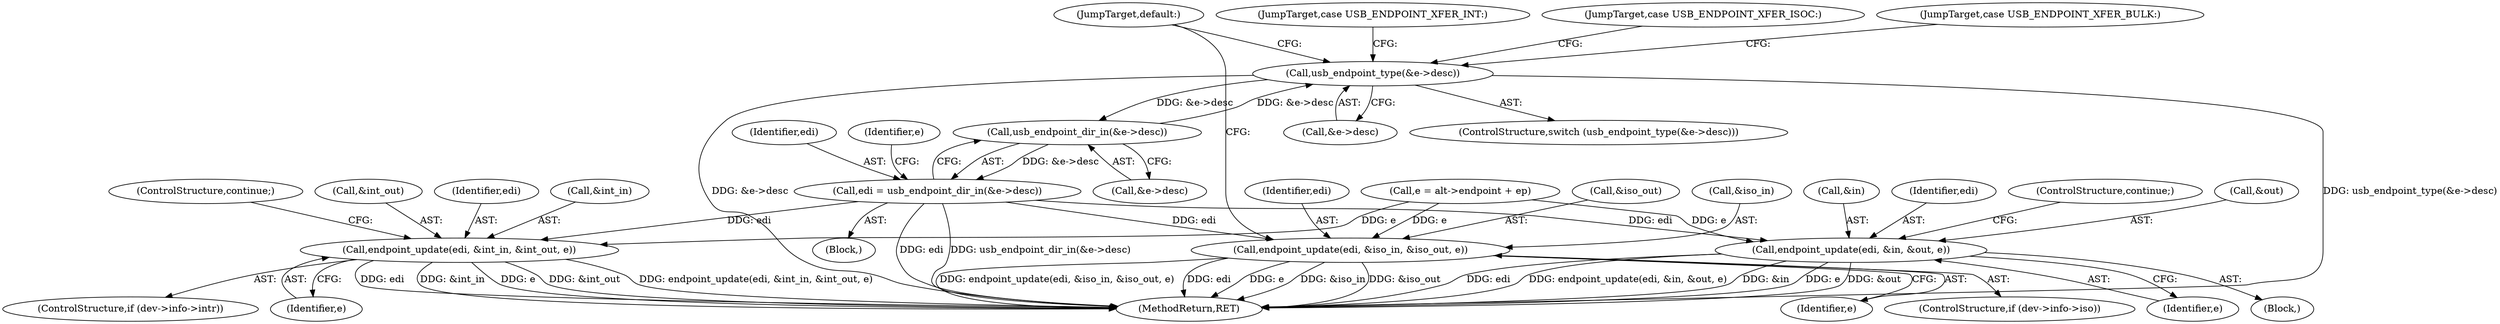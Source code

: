 digraph "0_linux_7c80f9e4a588f1925b07134bb2e3689335f6c6d8@pointer" {
"1000194" [label="(Call,usb_endpoint_type(&e->desc))"];
"1000188" [label="(Call,usb_endpoint_dir_in(&e->desc))"];
"1000194" [label="(Call,usb_endpoint_type(&e->desc))"];
"1000186" [label="(Call,edi = usb_endpoint_dir_in(&e->desc))"];
"1000201" [label="(Call,endpoint_update(edi, &in, &out, e))"];
"1000216" [label="(Call,endpoint_update(edi, &int_in, &int_out, e))"];
"1000231" [label="(Call,endpoint_update(edi, &iso_in, &iso_out, e))"];
"1000195" [label="(Call,&e->desc)"];
"1000237" [label="(Identifier,e)"];
"1000200" [label="(JumpTarget,case USB_ENDPOINT_XFER_BULK:)"];
"1000235" [label="(Call,&iso_out)"];
"1000186" [label="(Call,edi = usb_endpoint_dir_in(&e->desc))"];
"1000203" [label="(Call,&in)"];
"1000176" [label="(Block,)"];
"1000223" [label="(ControlStructure,continue;)"];
"1000216" [label="(Call,endpoint_update(edi, &int_in, &int_out, e))"];
"1000233" [label="(Call,&iso_in)"];
"1000232" [label="(Identifier,edi)"];
"1000209" [label="(JumpTarget,case USB_ENDPOINT_XFER_INT:)"];
"1000222" [label="(Identifier,e)"];
"1000202" [label="(Identifier,edi)"];
"1000197" [label="(Identifier,e)"];
"1000220" [label="(Call,&int_out)"];
"1000193" [label="(ControlStructure,switch (usb_endpoint_type(&e->desc)))"];
"1000429" [label="(MethodReturn,RET)"];
"1000189" [label="(Call,&e->desc)"];
"1000187" [label="(Identifier,edi)"];
"1000207" [label="(Identifier,e)"];
"1000238" [label="(JumpTarget,default:)"];
"1000199" [label="(Block,)"];
"1000225" [label="(ControlStructure,if (dev->info->iso))"];
"1000201" [label="(Call,endpoint_update(edi, &in, &out, e))"];
"1000231" [label="(Call,endpoint_update(edi, &iso_in, &iso_out, e))"];
"1000217" [label="(Identifier,edi)"];
"1000224" [label="(JumpTarget,case USB_ENDPOINT_XFER_ISOC:)"];
"1000188" [label="(Call,usb_endpoint_dir_in(&e->desc))"];
"1000208" [label="(ControlStructure,continue;)"];
"1000218" [label="(Call,&int_in)"];
"1000194" [label="(Call,usb_endpoint_type(&e->desc))"];
"1000179" [label="(Call,e = alt->endpoint + ep)"];
"1000205" [label="(Call,&out)"];
"1000210" [label="(ControlStructure,if (dev->info->intr))"];
"1000194" -> "1000193"  [label="AST: "];
"1000194" -> "1000195"  [label="CFG: "];
"1000195" -> "1000194"  [label="AST: "];
"1000200" -> "1000194"  [label="CFG: "];
"1000209" -> "1000194"  [label="CFG: "];
"1000224" -> "1000194"  [label="CFG: "];
"1000238" -> "1000194"  [label="CFG: "];
"1000194" -> "1000429"  [label="DDG: usb_endpoint_type(&e->desc)"];
"1000194" -> "1000429"  [label="DDG: &e->desc"];
"1000194" -> "1000188"  [label="DDG: &e->desc"];
"1000188" -> "1000194"  [label="DDG: &e->desc"];
"1000188" -> "1000186"  [label="AST: "];
"1000188" -> "1000189"  [label="CFG: "];
"1000189" -> "1000188"  [label="AST: "];
"1000186" -> "1000188"  [label="CFG: "];
"1000188" -> "1000186"  [label="DDG: &e->desc"];
"1000186" -> "1000176"  [label="AST: "];
"1000187" -> "1000186"  [label="AST: "];
"1000197" -> "1000186"  [label="CFG: "];
"1000186" -> "1000429"  [label="DDG: usb_endpoint_dir_in(&e->desc)"];
"1000186" -> "1000429"  [label="DDG: edi"];
"1000186" -> "1000201"  [label="DDG: edi"];
"1000186" -> "1000216"  [label="DDG: edi"];
"1000186" -> "1000231"  [label="DDG: edi"];
"1000201" -> "1000199"  [label="AST: "];
"1000201" -> "1000207"  [label="CFG: "];
"1000202" -> "1000201"  [label="AST: "];
"1000203" -> "1000201"  [label="AST: "];
"1000205" -> "1000201"  [label="AST: "];
"1000207" -> "1000201"  [label="AST: "];
"1000208" -> "1000201"  [label="CFG: "];
"1000201" -> "1000429"  [label="DDG: endpoint_update(edi, &in, &out, e)"];
"1000201" -> "1000429"  [label="DDG: &in"];
"1000201" -> "1000429"  [label="DDG: e"];
"1000201" -> "1000429"  [label="DDG: &out"];
"1000201" -> "1000429"  [label="DDG: edi"];
"1000179" -> "1000201"  [label="DDG: e"];
"1000216" -> "1000210"  [label="AST: "];
"1000216" -> "1000222"  [label="CFG: "];
"1000217" -> "1000216"  [label="AST: "];
"1000218" -> "1000216"  [label="AST: "];
"1000220" -> "1000216"  [label="AST: "];
"1000222" -> "1000216"  [label="AST: "];
"1000223" -> "1000216"  [label="CFG: "];
"1000216" -> "1000429"  [label="DDG: endpoint_update(edi, &int_in, &int_out, e)"];
"1000216" -> "1000429"  [label="DDG: edi"];
"1000216" -> "1000429"  [label="DDG: &int_in"];
"1000216" -> "1000429"  [label="DDG: e"];
"1000216" -> "1000429"  [label="DDG: &int_out"];
"1000179" -> "1000216"  [label="DDG: e"];
"1000231" -> "1000225"  [label="AST: "];
"1000231" -> "1000237"  [label="CFG: "];
"1000232" -> "1000231"  [label="AST: "];
"1000233" -> "1000231"  [label="AST: "];
"1000235" -> "1000231"  [label="AST: "];
"1000237" -> "1000231"  [label="AST: "];
"1000238" -> "1000231"  [label="CFG: "];
"1000231" -> "1000429"  [label="DDG: e"];
"1000231" -> "1000429"  [label="DDG: &iso_in"];
"1000231" -> "1000429"  [label="DDG: &iso_out"];
"1000231" -> "1000429"  [label="DDG: endpoint_update(edi, &iso_in, &iso_out, e)"];
"1000231" -> "1000429"  [label="DDG: edi"];
"1000179" -> "1000231"  [label="DDG: e"];
}
